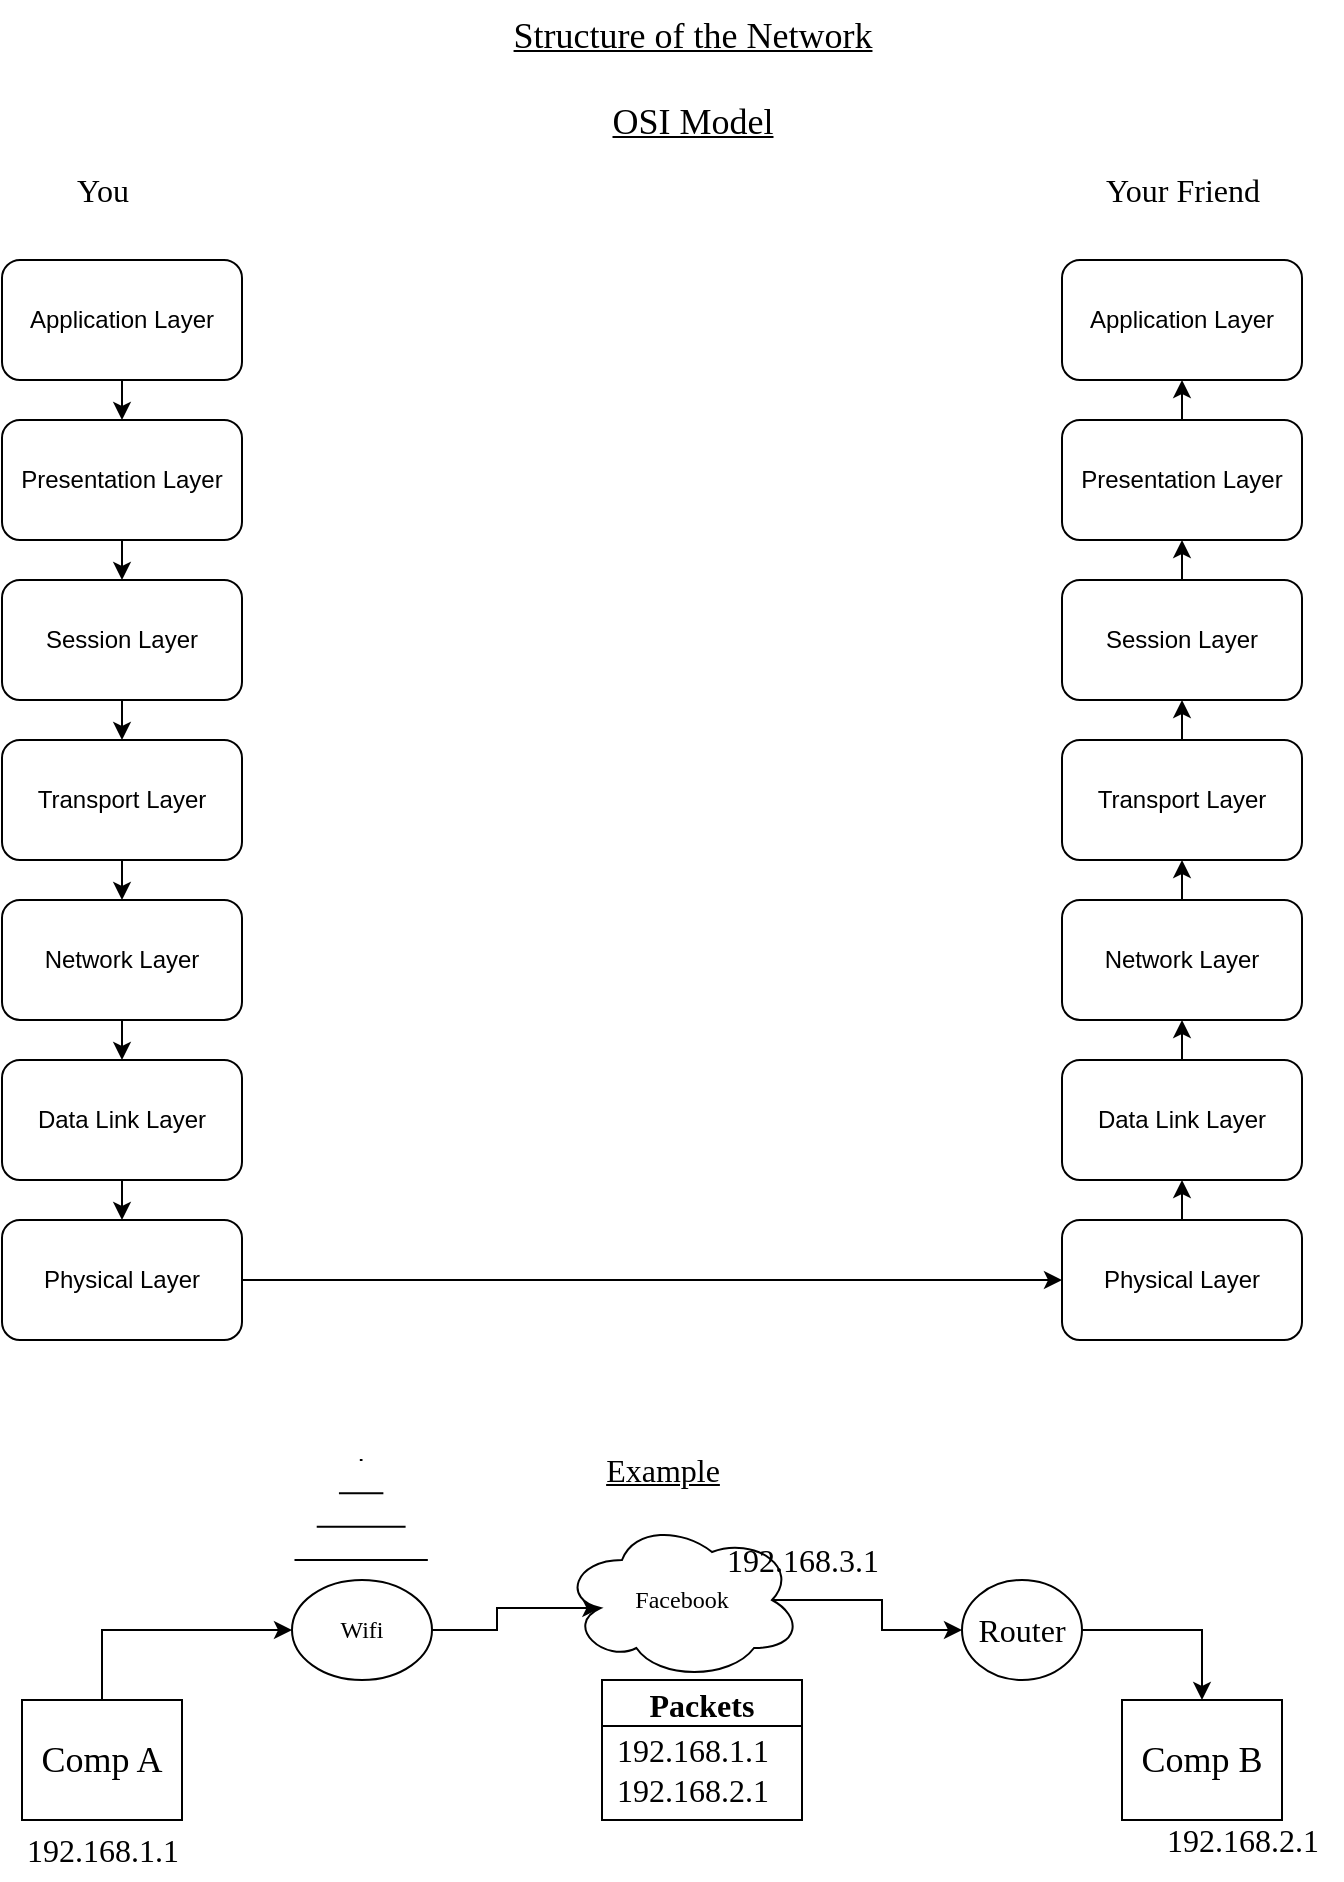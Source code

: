 <mxfile version="20.3.6" type="github">
  <diagram id="uVDqx0vBEXlAcl54HQMA" name="Page-1">
    <mxGraphModel dx="723" dy="375" grid="1" gridSize="10" guides="1" tooltips="1" connect="1" arrows="1" fold="1" page="1" pageScale="1" pageWidth="850" pageHeight="1100" background="none" math="0" shadow="0">
      <root>
        <mxCell id="0" />
        <mxCell id="1" parent="0" />
        <mxCell id="SxHbV8RwM6fXniTLS3kw-11" style="edgeStyle=orthogonalEdgeStyle;rounded=0;orthogonalLoop=1;jettySize=auto;html=1;exitX=0.5;exitY=1;exitDx=0;exitDy=0;entryX=0.5;entryY=0;entryDx=0;entryDy=0;fontFamily=Verdana;fontSize=18;" edge="1" parent="1" source="SxHbV8RwM6fXniTLS3kw-2" target="SxHbV8RwM6fXniTLS3kw-7">
          <mxGeometry relative="1" as="geometry" />
        </mxCell>
        <mxCell id="SxHbV8RwM6fXniTLS3kw-2" value="Application Layer" style="rounded=1;whiteSpace=wrap;html=1;" vertex="1" parent="1">
          <mxGeometry x="80" y="130" width="120" height="60" as="geometry" />
        </mxCell>
        <mxCell id="SxHbV8RwM6fXniTLS3kw-17" style="edgeStyle=orthogonalEdgeStyle;rounded=0;orthogonalLoop=1;jettySize=auto;html=1;exitX=0.5;exitY=1;exitDx=0;exitDy=0;entryX=0.5;entryY=0;entryDx=0;entryDy=0;fontFamily=Verdana;fontSize=18;" edge="1" parent="1" source="SxHbV8RwM6fXniTLS3kw-3" target="SxHbV8RwM6fXniTLS3kw-8">
          <mxGeometry relative="1" as="geometry" />
        </mxCell>
        <mxCell id="SxHbV8RwM6fXniTLS3kw-3" value="Data Link Layer" style="rounded=1;whiteSpace=wrap;html=1;" vertex="1" parent="1">
          <mxGeometry x="80" y="530" width="120" height="60" as="geometry" />
        </mxCell>
        <mxCell id="SxHbV8RwM6fXniTLS3kw-16" style="edgeStyle=orthogonalEdgeStyle;rounded=0;orthogonalLoop=1;jettySize=auto;html=1;exitX=0.5;exitY=1;exitDx=0;exitDy=0;entryX=0.5;entryY=0;entryDx=0;entryDy=0;fontFamily=Verdana;fontSize=18;" edge="1" parent="1" source="SxHbV8RwM6fXniTLS3kw-4" target="SxHbV8RwM6fXniTLS3kw-3">
          <mxGeometry relative="1" as="geometry" />
        </mxCell>
        <mxCell id="SxHbV8RwM6fXniTLS3kw-4" value="Network Layer" style="rounded=1;whiteSpace=wrap;html=1;" vertex="1" parent="1">
          <mxGeometry x="80" y="450" width="120" height="60" as="geometry" />
        </mxCell>
        <mxCell id="SxHbV8RwM6fXniTLS3kw-15" style="edgeStyle=orthogonalEdgeStyle;rounded=0;orthogonalLoop=1;jettySize=auto;html=1;exitX=0.5;exitY=1;exitDx=0;exitDy=0;entryX=0.5;entryY=0;entryDx=0;entryDy=0;fontFamily=Verdana;fontSize=18;" edge="1" parent="1" source="SxHbV8RwM6fXniTLS3kw-5" target="SxHbV8RwM6fXniTLS3kw-4">
          <mxGeometry relative="1" as="geometry" />
        </mxCell>
        <mxCell id="SxHbV8RwM6fXniTLS3kw-5" value="Transport Layer" style="rounded=1;whiteSpace=wrap;html=1;" vertex="1" parent="1">
          <mxGeometry x="80" y="370" width="120" height="60" as="geometry" />
        </mxCell>
        <mxCell id="SxHbV8RwM6fXniTLS3kw-14" style="edgeStyle=orthogonalEdgeStyle;rounded=0;orthogonalLoop=1;jettySize=auto;html=1;exitX=0.5;exitY=1;exitDx=0;exitDy=0;entryX=0.5;entryY=0;entryDx=0;entryDy=0;fontFamily=Verdana;fontSize=18;" edge="1" parent="1" source="SxHbV8RwM6fXniTLS3kw-6" target="SxHbV8RwM6fXniTLS3kw-5">
          <mxGeometry relative="1" as="geometry" />
        </mxCell>
        <mxCell id="SxHbV8RwM6fXniTLS3kw-6" value="Session Layer" style="rounded=1;whiteSpace=wrap;html=1;" vertex="1" parent="1">
          <mxGeometry x="80" y="290" width="120" height="60" as="geometry" />
        </mxCell>
        <mxCell id="SxHbV8RwM6fXniTLS3kw-12" style="edgeStyle=orthogonalEdgeStyle;rounded=0;orthogonalLoop=1;jettySize=auto;html=1;exitX=0.5;exitY=1;exitDx=0;exitDy=0;entryX=0.5;entryY=0;entryDx=0;entryDy=0;fontFamily=Verdana;fontSize=18;" edge="1" parent="1" source="SxHbV8RwM6fXniTLS3kw-7" target="SxHbV8RwM6fXniTLS3kw-6">
          <mxGeometry relative="1" as="geometry" />
        </mxCell>
        <mxCell id="SxHbV8RwM6fXniTLS3kw-7" value="Presentation Layer" style="rounded=1;whiteSpace=wrap;html=1;" vertex="1" parent="1">
          <mxGeometry x="80" y="210" width="120" height="60" as="geometry" />
        </mxCell>
        <mxCell id="SxHbV8RwM6fXniTLS3kw-48" style="edgeStyle=orthogonalEdgeStyle;rounded=0;orthogonalLoop=1;jettySize=auto;html=1;exitX=1;exitY=0.5;exitDx=0;exitDy=0;fontFamily=Times New Roman;fontSize=16;" edge="1" parent="1" source="SxHbV8RwM6fXniTLS3kw-8" target="SxHbV8RwM6fXniTLS3kw-46">
          <mxGeometry relative="1" as="geometry" />
        </mxCell>
        <mxCell id="SxHbV8RwM6fXniTLS3kw-8" value="Physical Layer" style="rounded=1;whiteSpace=wrap;html=1;" vertex="1" parent="1">
          <mxGeometry x="80" y="610" width="120" height="60" as="geometry" />
        </mxCell>
        <mxCell id="SxHbV8RwM6fXniTLS3kw-10" value="&lt;font face=&quot;Verdana&quot; style=&quot;font-size: 18px;&quot;&gt;&lt;u&gt;Structure of the Network&lt;br&gt;&lt;br&gt;OSI Model&lt;/u&gt;&lt;/font&gt;" style="text;html=1;align=center;verticalAlign=middle;resizable=0;points=[];autosize=1;strokeColor=none;fillColor=none;" vertex="1" parent="1">
          <mxGeometry x="300" width="250" height="80" as="geometry" />
        </mxCell>
        <mxCell id="SxHbV8RwM6fXniTLS3kw-28" style="edgeStyle=orthogonalEdgeStyle;rounded=0;orthogonalLoop=1;jettySize=auto;html=1;exitX=0.5;exitY=0;exitDx=0;exitDy=0;entryX=0;entryY=0.5;entryDx=0;entryDy=0;fontFamily=Times New Roman;fontSize=16;" edge="1" parent="1" source="SxHbV8RwM6fXniTLS3kw-18" target="SxHbV8RwM6fXniTLS3kw-20">
          <mxGeometry relative="1" as="geometry" />
        </mxCell>
        <mxCell id="SxHbV8RwM6fXniTLS3kw-18" value="Comp A" style="whiteSpace=wrap;html=1;fontFamily=Verdana;fontSize=18;" vertex="1" parent="1">
          <mxGeometry x="90" y="850" width="80" height="60" as="geometry" />
        </mxCell>
        <mxCell id="SxHbV8RwM6fXniTLS3kw-19" value="Example" style="text;html=1;align=center;verticalAlign=middle;resizable=0;points=[];autosize=1;strokeColor=none;fillColor=none;fontSize=16;fontFamily=Times New Roman;fontStyle=4" vertex="1" parent="1">
          <mxGeometry x="370" y="720" width="80" height="30" as="geometry" />
        </mxCell>
        <mxCell id="SxHbV8RwM6fXniTLS3kw-27" style="edgeStyle=orthogonalEdgeStyle;rounded=0;orthogonalLoop=1;jettySize=auto;html=1;exitX=1;exitY=0.5;exitDx=0;exitDy=0;entryX=0.16;entryY=0.55;entryDx=0;entryDy=0;entryPerimeter=0;fontFamily=Times New Roman;fontSize=16;" edge="1" parent="1" source="SxHbV8RwM6fXniTLS3kw-20" target="SxHbV8RwM6fXniTLS3kw-21">
          <mxGeometry relative="1" as="geometry" />
        </mxCell>
        <mxCell id="SxHbV8RwM6fXniTLS3kw-20" value="Wifi" style="ellipse;whiteSpace=wrap;html=1;fontFamily=Times New Roman;fontSize=12;" vertex="1" parent="1">
          <mxGeometry x="225" y="790" width="70" height="50" as="geometry" />
        </mxCell>
        <mxCell id="SxHbV8RwM6fXniTLS3kw-29" style="edgeStyle=orthogonalEdgeStyle;rounded=0;orthogonalLoop=1;jettySize=auto;html=1;exitX=0.875;exitY=0.5;exitDx=0;exitDy=0;exitPerimeter=0;entryX=0;entryY=0.5;entryDx=0;entryDy=0;fontFamily=Times New Roman;fontSize=16;" edge="1" parent="1" source="SxHbV8RwM6fXniTLS3kw-21" target="SxHbV8RwM6fXniTLS3kw-24">
          <mxGeometry relative="1" as="geometry" />
        </mxCell>
        <mxCell id="SxHbV8RwM6fXniTLS3kw-21" value="Facebook" style="ellipse;shape=cloud;whiteSpace=wrap;html=1;fontFamily=Times New Roman;fontSize=12;" vertex="1" parent="1">
          <mxGeometry x="360" y="760" width="120" height="80" as="geometry" />
        </mxCell>
        <mxCell id="SxHbV8RwM6fXniTLS3kw-23" value="Comp B" style="whiteSpace=wrap;html=1;fontFamily=Verdana;fontSize=18;" vertex="1" parent="1">
          <mxGeometry x="640" y="850" width="80" height="60" as="geometry" />
        </mxCell>
        <mxCell id="SxHbV8RwM6fXniTLS3kw-25" style="edgeStyle=orthogonalEdgeStyle;rounded=0;orthogonalLoop=1;jettySize=auto;html=1;exitX=1;exitY=0.5;exitDx=0;exitDy=0;entryX=0.5;entryY=0;entryDx=0;entryDy=0;fontFamily=Times New Roman;fontSize=16;" edge="1" parent="1" source="SxHbV8RwM6fXniTLS3kw-24" target="SxHbV8RwM6fXniTLS3kw-23">
          <mxGeometry relative="1" as="geometry" />
        </mxCell>
        <mxCell id="SxHbV8RwM6fXniTLS3kw-24" value="Router" style="ellipse;whiteSpace=wrap;html=1;fontFamily=Times New Roman;fontSize=16;" vertex="1" parent="1">
          <mxGeometry x="560" y="790" width="60" height="50" as="geometry" />
        </mxCell>
        <mxCell id="SxHbV8RwM6fXniTLS3kw-30" value="Packets" style="swimlane;fontFamily=Times New Roman;fontSize=16;" vertex="1" parent="1">
          <mxGeometry x="380" y="840" width="100" height="70" as="geometry" />
        </mxCell>
        <mxCell id="SxHbV8RwM6fXniTLS3kw-31" value="192.168.1.1" style="text;html=1;align=center;verticalAlign=middle;resizable=0;points=[];autosize=1;strokeColor=none;fillColor=none;fontSize=16;fontFamily=Times New Roman;" vertex="1" parent="SxHbV8RwM6fXniTLS3kw-30">
          <mxGeometry x="-5" y="20" width="100" height="30" as="geometry" />
        </mxCell>
        <mxCell id="SxHbV8RwM6fXniTLS3kw-34" value="192.168.2.1" style="text;html=1;align=center;verticalAlign=middle;resizable=0;points=[];autosize=1;strokeColor=none;fillColor=none;fontSize=16;fontFamily=Times New Roman;" vertex="1" parent="SxHbV8RwM6fXniTLS3kw-30">
          <mxGeometry x="-5" y="40" width="100" height="30" as="geometry" />
        </mxCell>
        <mxCell id="SxHbV8RwM6fXniTLS3kw-32" value="192.168.1.1" style="text;html=1;align=center;verticalAlign=middle;resizable=0;points=[];autosize=1;strokeColor=none;fillColor=none;fontSize=16;fontFamily=Times New Roman;" vertex="1" parent="1">
          <mxGeometry x="80" y="910" width="100" height="30" as="geometry" />
        </mxCell>
        <mxCell id="SxHbV8RwM6fXniTLS3kw-33" value="192.168.3.1" style="text;html=1;align=center;verticalAlign=middle;resizable=0;points=[];autosize=1;strokeColor=none;fillColor=none;fontSize=16;fontFamily=Times New Roman;" vertex="1" parent="1">
          <mxGeometry x="430" y="765" width="100" height="30" as="geometry" />
        </mxCell>
        <mxCell id="SxHbV8RwM6fXniTLS3kw-35" value="192.168.2.1" style="text;html=1;align=center;verticalAlign=middle;resizable=0;points=[];autosize=1;strokeColor=none;fillColor=none;fontSize=16;fontFamily=Times New Roman;" vertex="1" parent="1">
          <mxGeometry x="650" y="905" width="100" height="30" as="geometry" />
        </mxCell>
        <mxCell id="SxHbV8RwM6fXniTLS3kw-38" value="" style="shape=mxgraph.arrows2.wedgeArrowDashed2;html=1;bendable=0;startWidth=33.333;stepSize=15;rounded=0;fontFamily=Times New Roman;fontSize=16;" edge="1" parent="1">
          <mxGeometry width="100" height="100" relative="1" as="geometry">
            <mxPoint x="259.58" y="780" as="sourcePoint" />
            <mxPoint x="259.58" y="730" as="targetPoint" />
          </mxGeometry>
        </mxCell>
        <mxCell id="SxHbV8RwM6fXniTLS3kw-39" value="You" style="text;html=1;align=center;verticalAlign=middle;resizable=0;points=[];autosize=1;strokeColor=none;fillColor=none;fontSize=16;fontFamily=Times New Roman;" vertex="1" parent="1">
          <mxGeometry x="105" y="80" width="50" height="30" as="geometry" />
        </mxCell>
        <mxCell id="SxHbV8RwM6fXniTLS3kw-40" value="Application Layer" style="rounded=1;whiteSpace=wrap;html=1;" vertex="1" parent="1">
          <mxGeometry x="610" y="130" width="120" height="60" as="geometry" />
        </mxCell>
        <mxCell id="SxHbV8RwM6fXniTLS3kw-50" style="edgeStyle=orthogonalEdgeStyle;rounded=0;orthogonalLoop=1;jettySize=auto;html=1;exitX=0.5;exitY=0;exitDx=0;exitDy=0;entryX=0.5;entryY=1;entryDx=0;entryDy=0;fontFamily=Times New Roman;fontSize=16;" edge="1" parent="1" source="SxHbV8RwM6fXniTLS3kw-41" target="SxHbV8RwM6fXniTLS3kw-42">
          <mxGeometry relative="1" as="geometry" />
        </mxCell>
        <mxCell id="SxHbV8RwM6fXniTLS3kw-41" value="Data Link Layer" style="rounded=1;whiteSpace=wrap;html=1;" vertex="1" parent="1">
          <mxGeometry x="610" y="530" width="120" height="60" as="geometry" />
        </mxCell>
        <mxCell id="SxHbV8RwM6fXniTLS3kw-51" style="edgeStyle=orthogonalEdgeStyle;rounded=0;orthogonalLoop=1;jettySize=auto;html=1;exitX=0.5;exitY=0;exitDx=0;exitDy=0;entryX=0.5;entryY=1;entryDx=0;entryDy=0;fontFamily=Times New Roman;fontSize=16;" edge="1" parent="1" source="SxHbV8RwM6fXniTLS3kw-42" target="SxHbV8RwM6fXniTLS3kw-43">
          <mxGeometry relative="1" as="geometry" />
        </mxCell>
        <mxCell id="SxHbV8RwM6fXniTLS3kw-42" value="Network Layer" style="rounded=1;whiteSpace=wrap;html=1;" vertex="1" parent="1">
          <mxGeometry x="610" y="450" width="120" height="60" as="geometry" />
        </mxCell>
        <mxCell id="SxHbV8RwM6fXniTLS3kw-54" style="edgeStyle=orthogonalEdgeStyle;rounded=0;orthogonalLoop=1;jettySize=auto;html=1;exitX=0.5;exitY=0;exitDx=0;exitDy=0;entryX=0.5;entryY=1;entryDx=0;entryDy=0;fontFamily=Times New Roman;fontSize=16;" edge="1" parent="1" source="SxHbV8RwM6fXniTLS3kw-43" target="SxHbV8RwM6fXniTLS3kw-44">
          <mxGeometry relative="1" as="geometry" />
        </mxCell>
        <mxCell id="SxHbV8RwM6fXniTLS3kw-43" value="Transport Layer" style="rounded=1;whiteSpace=wrap;html=1;" vertex="1" parent="1">
          <mxGeometry x="610" y="370" width="120" height="60" as="geometry" />
        </mxCell>
        <mxCell id="SxHbV8RwM6fXniTLS3kw-55" style="edgeStyle=orthogonalEdgeStyle;rounded=0;orthogonalLoop=1;jettySize=auto;html=1;exitX=0.5;exitY=0;exitDx=0;exitDy=0;entryX=0.5;entryY=1;entryDx=0;entryDy=0;fontFamily=Times New Roman;fontSize=16;" edge="1" parent="1" source="SxHbV8RwM6fXniTLS3kw-44" target="SxHbV8RwM6fXniTLS3kw-45">
          <mxGeometry relative="1" as="geometry" />
        </mxCell>
        <mxCell id="SxHbV8RwM6fXniTLS3kw-44" value="Session Layer" style="rounded=1;whiteSpace=wrap;html=1;" vertex="1" parent="1">
          <mxGeometry x="610" y="290" width="120" height="60" as="geometry" />
        </mxCell>
        <mxCell id="SxHbV8RwM6fXniTLS3kw-56" style="edgeStyle=orthogonalEdgeStyle;rounded=0;orthogonalLoop=1;jettySize=auto;html=1;exitX=0.5;exitY=0;exitDx=0;exitDy=0;entryX=0.5;entryY=1;entryDx=0;entryDy=0;fontFamily=Times New Roman;fontSize=16;" edge="1" parent="1" source="SxHbV8RwM6fXniTLS3kw-45" target="SxHbV8RwM6fXniTLS3kw-40">
          <mxGeometry relative="1" as="geometry" />
        </mxCell>
        <mxCell id="SxHbV8RwM6fXniTLS3kw-45" value="Presentation Layer" style="rounded=1;whiteSpace=wrap;html=1;" vertex="1" parent="1">
          <mxGeometry x="610" y="210" width="120" height="60" as="geometry" />
        </mxCell>
        <mxCell id="SxHbV8RwM6fXniTLS3kw-49" style="edgeStyle=orthogonalEdgeStyle;rounded=0;orthogonalLoop=1;jettySize=auto;html=1;exitX=0.5;exitY=0;exitDx=0;exitDy=0;entryX=0.5;entryY=1;entryDx=0;entryDy=0;fontFamily=Times New Roman;fontSize=16;" edge="1" parent="1" source="SxHbV8RwM6fXniTLS3kw-46" target="SxHbV8RwM6fXniTLS3kw-41">
          <mxGeometry relative="1" as="geometry" />
        </mxCell>
        <mxCell id="SxHbV8RwM6fXniTLS3kw-46" value="Physical Layer" style="rounded=1;whiteSpace=wrap;html=1;" vertex="1" parent="1">
          <mxGeometry x="610" y="610" width="120" height="60" as="geometry" />
        </mxCell>
        <mxCell id="SxHbV8RwM6fXniTLS3kw-47" value="Your Friend" style="text;html=1;align=center;verticalAlign=middle;resizable=0;points=[];autosize=1;strokeColor=none;fillColor=none;fontSize=16;fontFamily=Times New Roman;" vertex="1" parent="1">
          <mxGeometry x="620" y="80" width="100" height="30" as="geometry" />
        </mxCell>
      </root>
    </mxGraphModel>
  </diagram>
</mxfile>
